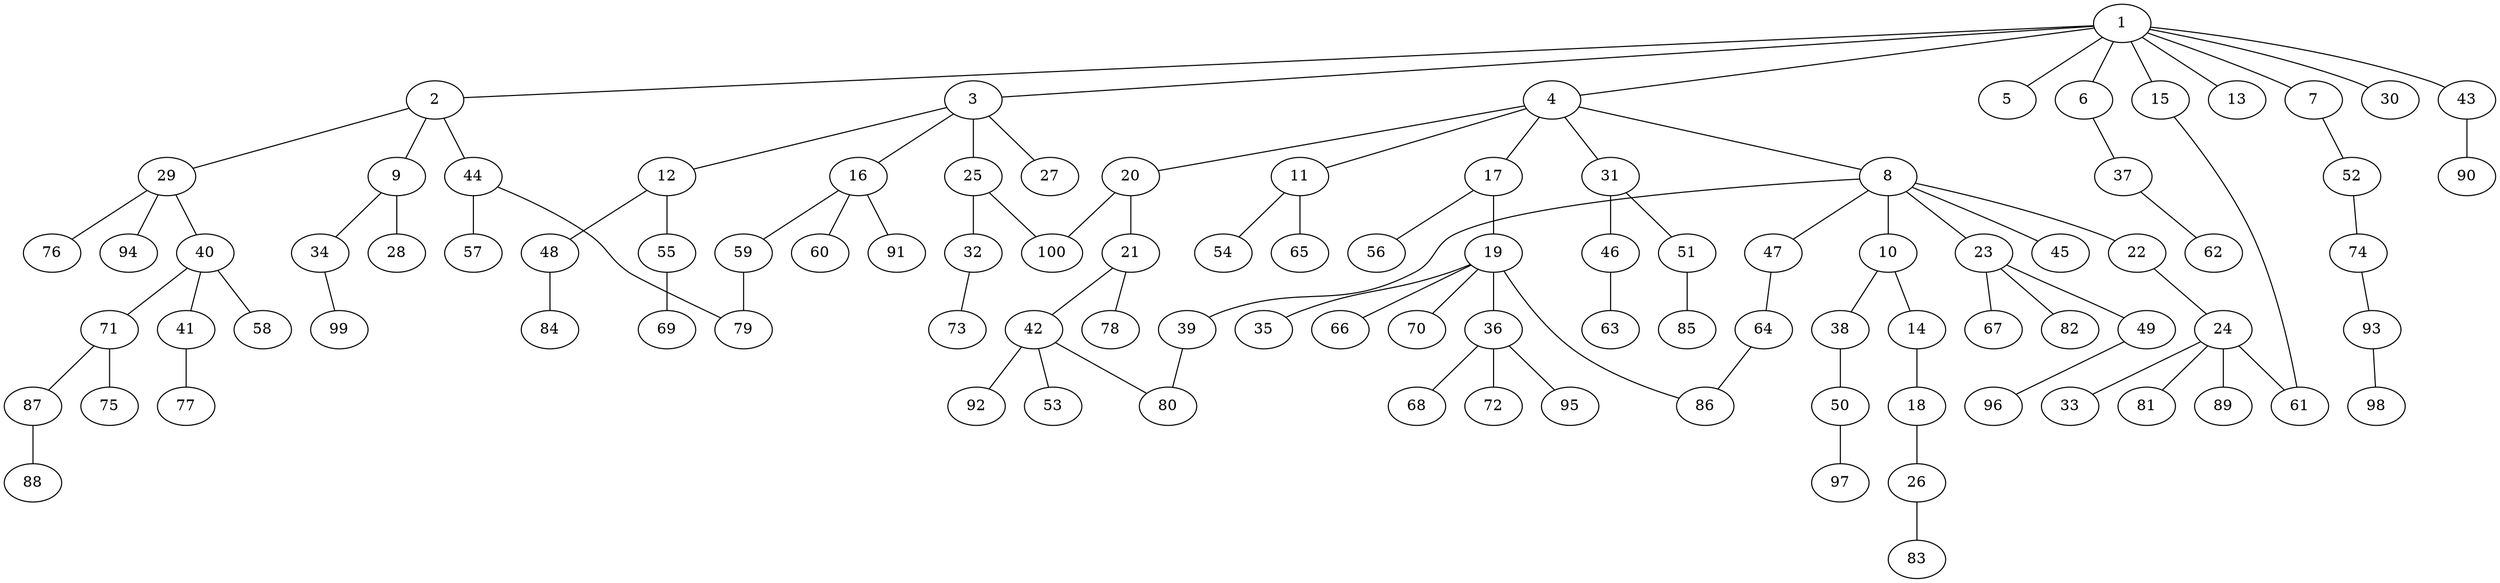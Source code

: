 graph graphname {1--2
1--3
1--4
1--5
1--6
1--7
1--13
1--15
1--30
1--43
2--9
2--29
2--44
3--12
3--16
3--25
3--27
4--8
4--11
4--17
4--20
4--31
6--37
7--52
8--10
8--22
8--23
8--39
8--45
8--47
9--28
9--34
10--14
10--38
11--54
11--65
12--48
12--55
14--18
15--61
16--59
16--60
16--91
17--19
17--56
18--26
19--35
19--36
19--66
19--70
19--86
20--21
20--100
21--42
21--78
22--24
23--49
23--67
23--82
24--33
24--61
24--81
24--89
25--32
25--100
26--83
29--40
29--76
29--94
31--46
31--51
32--73
34--99
36--68
36--72
36--95
37--62
38--50
39--80
40--41
40--58
40--71
41--77
42--53
42--80
42--92
43--90
44--57
44--79
46--63
47--64
48--84
49--96
50--97
51--85
52--74
55--69
59--79
64--86
71--75
71--87
74--93
87--88
93--98
}